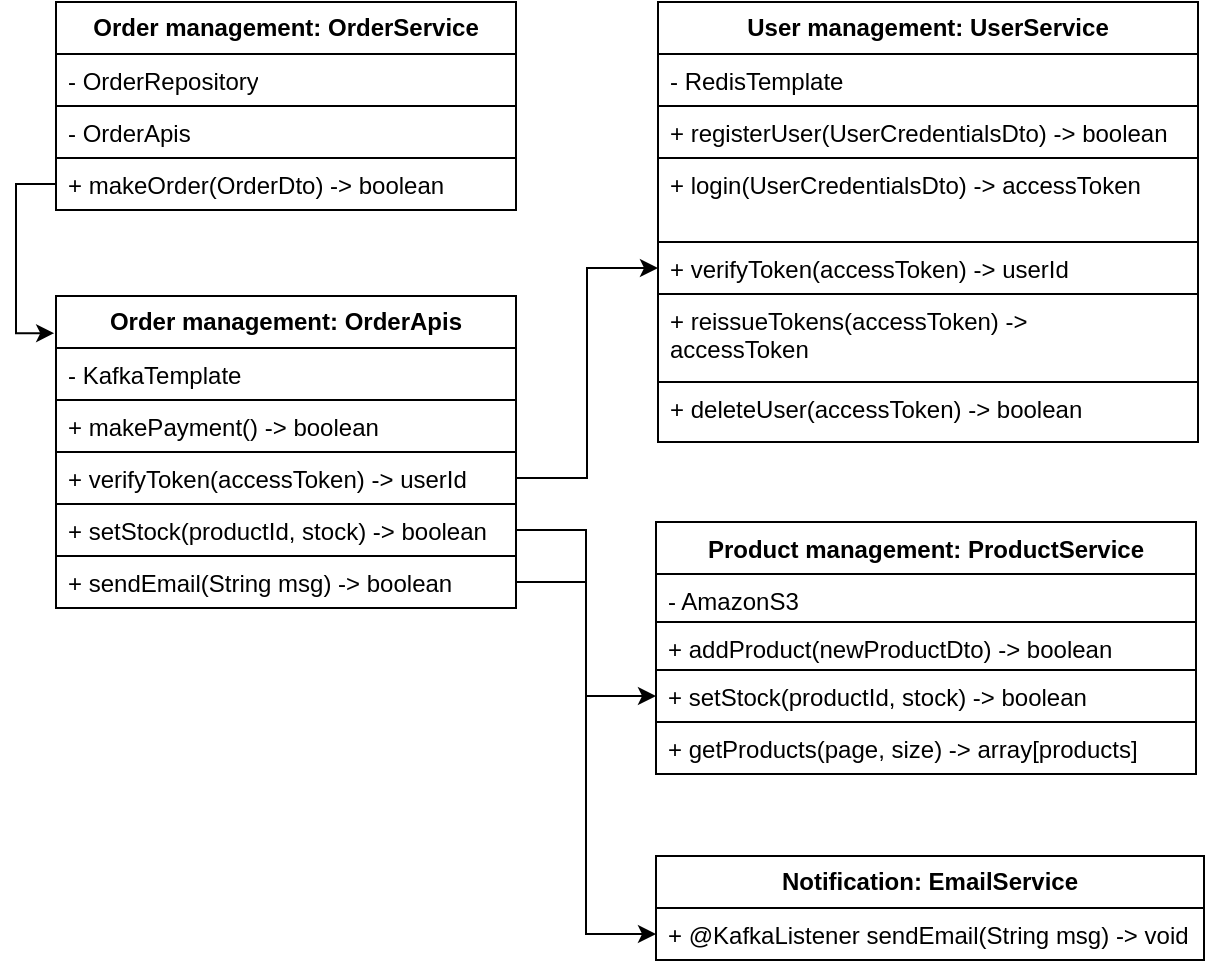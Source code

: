 <mxfile version="21.6.2" type="device">
  <diagram id="C5RBs43oDa-KdzZeNtuy" name="Page-1">
    <mxGraphModel dx="989" dy="521" grid="1" gridSize="10" guides="1" tooltips="1" connect="1" arrows="1" fold="1" page="1" pageScale="1" pageWidth="827" pageHeight="1169" math="0" shadow="0">
      <root>
        <mxCell id="WIyWlLk6GJQsqaUBKTNV-0" />
        <mxCell id="WIyWlLk6GJQsqaUBKTNV-1" parent="WIyWlLk6GJQsqaUBKTNV-0" />
        <mxCell id="WDx_CuIe-Octs4uv08qH-0" value="&lt;b&gt;Order management: OrderService&lt;/b&gt;" style="swimlane;fontStyle=0;childLayout=stackLayout;horizontal=1;startSize=26;fillColor=none;horizontalStack=0;resizeParent=1;resizeParentMax=0;resizeLast=0;collapsible=1;marginBottom=0;whiteSpace=wrap;html=1;" parent="WIyWlLk6GJQsqaUBKTNV-1" vertex="1">
          <mxGeometry x="46" y="10" width="230" height="104" as="geometry" />
        </mxCell>
        <mxCell id="yiXxhSZXQgnFvCWPOxZt-14" value="- OrderRepository" style="text;strokeColor=default;fillColor=default;align=left;verticalAlign=top;spacingLeft=4;spacingRight=4;overflow=hidden;rotatable=0;points=[[0,0.5],[1,0.5]];portConstraint=eastwest;whiteSpace=wrap;html=1;" parent="WDx_CuIe-Octs4uv08qH-0" vertex="1">
          <mxGeometry y="26" width="230" height="26" as="geometry" />
        </mxCell>
        <mxCell id="y1rU6rrnu2hztjk_kFg--3" value="- OrderApis" style="text;strokeColor=default;fillColor=default;align=left;verticalAlign=top;spacingLeft=4;spacingRight=4;overflow=hidden;rotatable=0;points=[[0,0.5],[1,0.5]];portConstraint=eastwest;whiteSpace=wrap;html=1;" parent="WDx_CuIe-Octs4uv08qH-0" vertex="1">
          <mxGeometry y="52" width="230" height="26" as="geometry" />
        </mxCell>
        <mxCell id="WDx_CuIe-Octs4uv08qH-63" value="+ makeOrder(OrderDto) -&amp;gt; boolean" style="text;strokeColor=default;fillColor=default;align=left;verticalAlign=top;spacingLeft=4;spacingRight=4;overflow=hidden;rotatable=0;points=[[0,0.5],[1,0.5]];portConstraint=eastwest;whiteSpace=wrap;html=1;" parent="WDx_CuIe-Octs4uv08qH-0" vertex="1">
          <mxGeometry y="78" width="230" height="26" as="geometry" />
        </mxCell>
        <mxCell id="WDx_CuIe-Octs4uv08qH-3" value="&lt;b&gt;User management: UserService&lt;/b&gt;" style="swimlane;fontStyle=0;childLayout=stackLayout;horizontal=1;startSize=26;fillColor=none;horizontalStack=0;resizeParent=1;resizeParentMax=0;resizeLast=0;collapsible=1;marginBottom=0;whiteSpace=wrap;html=1;" parent="WIyWlLk6GJQsqaUBKTNV-1" vertex="1">
          <mxGeometry x="347" y="10" width="270" height="220" as="geometry">
            <mxRectangle x="20" y="170" width="140" height="30" as="alternateBounds" />
          </mxGeometry>
        </mxCell>
        <mxCell id="8E_JehQggY49QroKjotl-3" value="- RedisTemplate" style="text;strokeColor=default;fillColor=none;align=left;verticalAlign=top;spacingLeft=4;spacingRight=4;overflow=hidden;rotatable=0;points=[[0,0.5],[1,0.5]];portConstraint=eastwest;whiteSpace=wrap;html=1;" vertex="1" parent="WDx_CuIe-Octs4uv08qH-3">
          <mxGeometry y="26" width="270" height="26" as="geometry" />
        </mxCell>
        <mxCell id="ACRm6PcRQh9-R2Jqdzmm-10" value="+ registerUser(UserCredentialsDto) -&amp;gt; boolean" style="text;strokeColor=default;fillColor=none;align=left;verticalAlign=top;spacingLeft=4;spacingRight=4;overflow=hidden;rotatable=0;points=[[0,0.5],[1,0.5]];portConstraint=eastwest;whiteSpace=wrap;html=1;" parent="WDx_CuIe-Octs4uv08qH-3" vertex="1">
          <mxGeometry y="52" width="270" height="26" as="geometry" />
        </mxCell>
        <mxCell id="WDx_CuIe-Octs4uv08qH-15" value="+ login(UserCredentialsDto&lt;span style=&quot;background-color: initial;&quot;&gt;) -&amp;gt; accessToken&lt;/span&gt;" style="text;strokeColor=default;fillColor=none;align=left;verticalAlign=top;spacingLeft=4;spacingRight=4;overflow=hidden;rotatable=0;points=[[0,0.5],[1,0.5]];portConstraint=eastwest;whiteSpace=wrap;html=1;" parent="WDx_CuIe-Octs4uv08qH-3" vertex="1">
          <mxGeometry y="78" width="270" height="42" as="geometry" />
        </mxCell>
        <mxCell id="WDx_CuIe-Octs4uv08qH-5" value="&lt;p style=&quot;margin-top: 0pt; margin-bottom: 0pt; margin-left: 0in; direction: ltr; unicode-bidi: embed; word-break: normal;&quot;&gt;+ verifyToken(accessToken) -&amp;gt; userId&lt;br&gt;&lt;/p&gt;" style="text;strokeColor=default;fillColor=none;align=left;verticalAlign=top;spacingLeft=4;spacingRight=4;overflow=hidden;rotatable=0;points=[[0,0.5],[1,0.5]];portConstraint=eastwest;whiteSpace=wrap;html=1;" parent="WDx_CuIe-Octs4uv08qH-3" vertex="1">
          <mxGeometry y="120" width="270" height="26" as="geometry" />
        </mxCell>
        <mxCell id="WDx_CuIe-Octs4uv08qH-14" value="&lt;p style=&quot;margin-top: 0pt; margin-bottom: 0pt; margin-left: 0in; direction: ltr; unicode-bidi: embed; word-break: normal;&quot;&gt;+ reissueTokens(accessToken) -&amp;gt;&amp;nbsp;&lt;br&gt;&lt;/p&gt;accessToken" style="text;strokeColor=default;fillColor=none;align=left;verticalAlign=top;spacingLeft=4;spacingRight=4;overflow=hidden;rotatable=0;points=[[0,0.5],[1,0.5]];portConstraint=eastwest;whiteSpace=wrap;html=1;" parent="WDx_CuIe-Octs4uv08qH-3" vertex="1">
          <mxGeometry y="146" width="270" height="44" as="geometry" />
        </mxCell>
        <mxCell id="yiXxhSZXQgnFvCWPOxZt-1" value="&lt;p style=&quot;margin-top: 0pt; margin-bottom: 0pt; margin-left: 0in; direction: ltr; unicode-bidi: embed; word-break: normal;&quot;&gt;+ deleteUser(accessToken) -&amp;gt; boolean&lt;br&gt;&lt;/p&gt;" style="text;strokeColor=default;fillColor=none;align=left;verticalAlign=top;spacingLeft=4;spacingRight=4;overflow=hidden;rotatable=0;points=[[0,0.5],[1,0.5]];portConstraint=eastwest;whiteSpace=wrap;html=1;" parent="WDx_CuIe-Octs4uv08qH-3" vertex="1">
          <mxGeometry y="190" width="270" height="30" as="geometry" />
        </mxCell>
        <mxCell id="WDx_CuIe-Octs4uv08qH-31" value="Product management: ProductService" style="swimlane;fontStyle=1;align=center;verticalAlign=top;childLayout=stackLayout;horizontal=1;startSize=26;horizontalStack=0;resizeParent=1;resizeParentMax=0;resizeLast=0;collapsible=1;marginBottom=0;whiteSpace=wrap;html=1;fillColor=none;" parent="WIyWlLk6GJQsqaUBKTNV-1" vertex="1">
          <mxGeometry x="346" y="270" width="270" height="126" as="geometry" />
        </mxCell>
        <mxCell id="8E_JehQggY49QroKjotl-4" value="- AmazonS3" style="text;strokeColor=default;fillColor=none;align=left;verticalAlign=top;spacingLeft=4;spacingRight=4;overflow=hidden;rotatable=0;points=[[0,0.5],[1,0.5]];portConstraint=eastwest;whiteSpace=wrap;html=1;" vertex="1" parent="WDx_CuIe-Octs4uv08qH-31">
          <mxGeometry y="26" width="270" height="24" as="geometry" />
        </mxCell>
        <mxCell id="ACRm6PcRQh9-R2Jqdzmm-11" value="+ addProduct(newProductDto) -&amp;gt; boolean" style="text;strokeColor=default;fillColor=none;align=left;verticalAlign=top;spacingLeft=4;spacingRight=4;overflow=hidden;rotatable=0;points=[[0,0.5],[1,0.5]];portConstraint=eastwest;whiteSpace=wrap;html=1;" parent="WDx_CuIe-Octs4uv08qH-31" vertex="1">
          <mxGeometry y="50" width="270" height="24" as="geometry" />
        </mxCell>
        <mxCell id="WDx_CuIe-Octs4uv08qH-59" value="+ setStock(productId, stock) -&amp;gt; boolean" style="text;strokeColor=default;fillColor=none;align=left;verticalAlign=top;spacingLeft=4;spacingRight=4;overflow=hidden;rotatable=0;points=[[0,0.5],[1,0.5]];portConstraint=eastwest;whiteSpace=wrap;html=1;" parent="WDx_CuIe-Octs4uv08qH-31" vertex="1">
          <mxGeometry y="74" width="270" height="26" as="geometry" />
        </mxCell>
        <mxCell id="WDx_CuIe-Octs4uv08qH-60" value="&lt;p style=&quot;margin-top: 0pt; margin-bottom: 0pt; margin-left: 0in; direction: ltr; unicode-bidi: embed; word-break: normal;&quot;&gt;+ getProducts(page, size) -&amp;gt; array[products]&lt;br&gt;&lt;/p&gt;" style="text;strokeColor=default;fillColor=none;align=left;verticalAlign=top;spacingLeft=4;spacingRight=4;overflow=hidden;rotatable=0;points=[[0,0.5],[1,0.5]];portConstraint=eastwest;whiteSpace=wrap;html=1;" parent="WDx_CuIe-Octs4uv08qH-31" vertex="1">
          <mxGeometry y="100" width="270" height="26" as="geometry" />
        </mxCell>
        <mxCell id="npGF-AvqnmreNFFbxmPA-13" value="&lt;b&gt;Notification: EmailService&lt;/b&gt;" style="swimlane;fontStyle=0;childLayout=stackLayout;horizontal=1;startSize=26;fillColor=none;horizontalStack=0;resizeParent=1;resizeParentMax=0;resizeLast=0;collapsible=1;marginBottom=0;whiteSpace=wrap;html=1;" parent="WIyWlLk6GJQsqaUBKTNV-1" vertex="1">
          <mxGeometry x="346" y="437" width="274" height="52" as="geometry" />
        </mxCell>
        <mxCell id="npGF-AvqnmreNFFbxmPA-14" value="+ @KafkaListener sendEmail(String msg) -&amp;gt; void" style="text;strokeColor=none;fillColor=none;align=left;verticalAlign=top;spacingLeft=4;spacingRight=4;overflow=hidden;rotatable=0;points=[[0,0.5],[1,0.5]];portConstraint=eastwest;whiteSpace=wrap;html=1;" parent="npGF-AvqnmreNFFbxmPA-13" vertex="1">
          <mxGeometry y="26" width="274" height="26" as="geometry" />
        </mxCell>
        <mxCell id="yiXxhSZXQgnFvCWPOxZt-2" value="&lt;b&gt;Order management: OrderApis&lt;/b&gt;" style="swimlane;fontStyle=0;childLayout=stackLayout;horizontal=1;startSize=26;fillColor=none;horizontalStack=0;resizeParent=1;resizeParentMax=0;resizeLast=0;collapsible=1;marginBottom=0;whiteSpace=wrap;html=1;" parent="WIyWlLk6GJQsqaUBKTNV-1" vertex="1">
          <mxGeometry x="46" y="157" width="230" height="156" as="geometry" />
        </mxCell>
        <mxCell id="8E_JehQggY49QroKjotl-2" value="- KafkaTemplate" style="text;strokeColor=default;fillColor=default;align=left;verticalAlign=top;spacingLeft=4;spacingRight=4;overflow=hidden;rotatable=0;points=[[0,0.5],[1,0.5]];portConstraint=eastwest;whiteSpace=wrap;html=1;" vertex="1" parent="yiXxhSZXQgnFvCWPOxZt-2">
          <mxGeometry y="26" width="230" height="26" as="geometry" />
        </mxCell>
        <mxCell id="yiXxhSZXQgnFvCWPOxZt-5" value="+ makePayment() -&amp;gt; boolean" style="text;strokeColor=default;fillColor=default;align=left;verticalAlign=top;spacingLeft=4;spacingRight=4;overflow=hidden;rotatable=0;points=[[0,0.5],[1,0.5]];portConstraint=eastwest;whiteSpace=wrap;html=1;" parent="yiXxhSZXQgnFvCWPOxZt-2" vertex="1">
          <mxGeometry y="52" width="230" height="26" as="geometry" />
        </mxCell>
        <mxCell id="y1rU6rrnu2hztjk_kFg--15" value="+ verifyToken(accessToken) -&amp;gt; userId" style="text;strokeColor=default;fillColor=default;align=left;verticalAlign=top;spacingLeft=4;spacingRight=4;overflow=hidden;rotatable=0;points=[[0,0.5],[1,0.5]];portConstraint=eastwest;whiteSpace=wrap;html=1;" parent="yiXxhSZXQgnFvCWPOxZt-2" vertex="1">
          <mxGeometry y="78" width="230" height="26" as="geometry" />
        </mxCell>
        <mxCell id="y1rU6rrnu2hztjk_kFg--0" value="+ setStock(productId, stock) -&amp;gt; boolean" style="text;strokeColor=default;fillColor=default;align=left;verticalAlign=top;spacingLeft=4;spacingRight=4;overflow=hidden;rotatable=0;points=[[0,0.5],[1,0.5]];portConstraint=eastwest;whiteSpace=wrap;html=1;" parent="yiXxhSZXQgnFvCWPOxZt-2" vertex="1">
          <mxGeometry y="104" width="230" height="26" as="geometry" />
        </mxCell>
        <mxCell id="y1rU6rrnu2hztjk_kFg--8" value="+ sendEmail(String msg) -&amp;gt; boolean" style="text;strokeColor=default;fillColor=default;align=left;verticalAlign=top;spacingLeft=4;spacingRight=4;overflow=hidden;rotatable=0;points=[[0,0.5],[1,0.5]];portConstraint=eastwest;whiteSpace=wrap;html=1;" parent="yiXxhSZXQgnFvCWPOxZt-2" vertex="1">
          <mxGeometry y="130" width="230" height="26" as="geometry" />
        </mxCell>
        <mxCell id="y1rU6rrnu2hztjk_kFg--13" style="edgeStyle=orthogonalEdgeStyle;rounded=0;orthogonalLoop=1;jettySize=auto;html=1;entryX=0;entryY=0.5;entryDx=0;entryDy=0;" parent="WIyWlLk6GJQsqaUBKTNV-1" source="y1rU6rrnu2hztjk_kFg--0" target="WDx_CuIe-Octs4uv08qH-59" edge="1">
          <mxGeometry relative="1" as="geometry" />
        </mxCell>
        <mxCell id="y1rU6rrnu2hztjk_kFg--14" style="edgeStyle=orthogonalEdgeStyle;rounded=0;orthogonalLoop=1;jettySize=auto;html=1;entryX=0;entryY=0.5;entryDx=0;entryDy=0;" parent="WIyWlLk6GJQsqaUBKTNV-1" source="y1rU6rrnu2hztjk_kFg--8" target="npGF-AvqnmreNFFbxmPA-14" edge="1">
          <mxGeometry relative="1" as="geometry" />
        </mxCell>
        <mxCell id="y1rU6rrnu2hztjk_kFg--16" style="edgeStyle=orthogonalEdgeStyle;rounded=0;orthogonalLoop=1;jettySize=auto;html=1;entryX=0;entryY=0.5;entryDx=0;entryDy=0;" parent="WIyWlLk6GJQsqaUBKTNV-1" source="y1rU6rrnu2hztjk_kFg--15" target="WDx_CuIe-Octs4uv08qH-5" edge="1">
          <mxGeometry relative="1" as="geometry" />
        </mxCell>
        <mxCell id="y1rU6rrnu2hztjk_kFg--18" style="edgeStyle=orthogonalEdgeStyle;rounded=0;orthogonalLoop=1;jettySize=auto;html=1;entryX=-0.004;entryY=0.119;entryDx=0;entryDy=0;entryPerimeter=0;" parent="WIyWlLk6GJQsqaUBKTNV-1" source="WDx_CuIe-Octs4uv08qH-63" target="yiXxhSZXQgnFvCWPOxZt-2" edge="1">
          <mxGeometry relative="1" as="geometry" />
        </mxCell>
      </root>
    </mxGraphModel>
  </diagram>
</mxfile>
